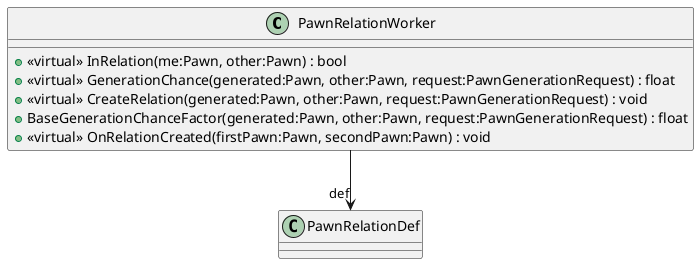 @startuml
class PawnRelationWorker {
    + <<virtual>> InRelation(me:Pawn, other:Pawn) : bool
    + <<virtual>> GenerationChance(generated:Pawn, other:Pawn, request:PawnGenerationRequest) : float
    + <<virtual>> CreateRelation(generated:Pawn, other:Pawn, request:PawnGenerationRequest) : void
    + BaseGenerationChanceFactor(generated:Pawn, other:Pawn, request:PawnGenerationRequest) : float
    + <<virtual>> OnRelationCreated(firstPawn:Pawn, secondPawn:Pawn) : void
}
PawnRelationWorker --> "def" PawnRelationDef
@enduml
